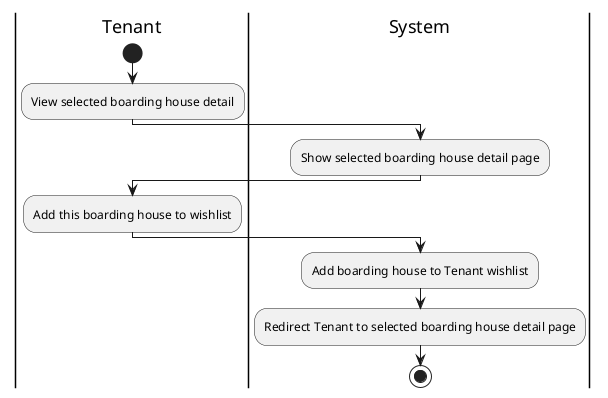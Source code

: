 @startuml

|Tenant|
start
    :View selected boarding house detail;

|System|
    :Show selected boarding house detail page;

|Tenant|
    :Add this boarding house to wishlist;

|System|
    :Add boarding house to Tenant wishlist;
    :Redirect Tenant to selected boarding house detail page;
stop

@enduml